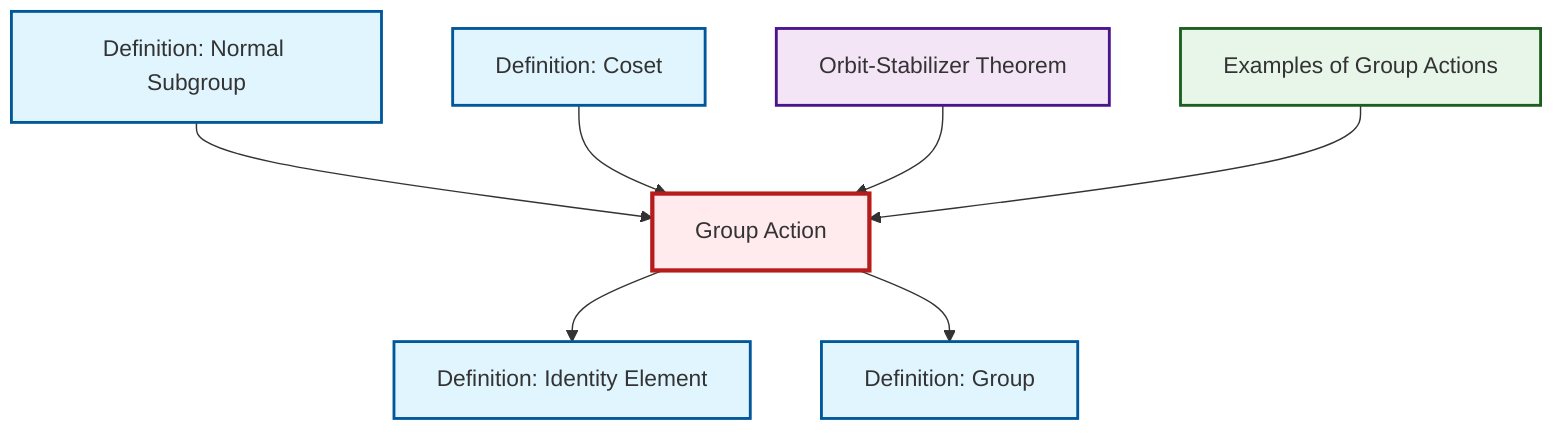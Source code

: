 graph TD
    classDef definition fill:#e1f5fe,stroke:#01579b,stroke-width:2px
    classDef theorem fill:#f3e5f5,stroke:#4a148c,stroke-width:2px
    classDef axiom fill:#fff3e0,stroke:#e65100,stroke-width:2px
    classDef example fill:#e8f5e9,stroke:#1b5e20,stroke-width:2px
    classDef current fill:#ffebee,stroke:#b71c1c,stroke-width:3px
    ex-group-action-examples["Examples of Group Actions"]:::example
    thm-orbit-stabilizer["Orbit-Stabilizer Theorem"]:::theorem
    def-group["Definition: Group"]:::definition
    def-normal-subgroup["Definition: Normal Subgroup"]:::definition
    def-identity-element["Definition: Identity Element"]:::definition
    def-coset["Definition: Coset"]:::definition
    def-group-action["Group Action"]:::definition
    def-group-action --> def-identity-element
    def-normal-subgroup --> def-group-action
    def-coset --> def-group-action
    thm-orbit-stabilizer --> def-group-action
    ex-group-action-examples --> def-group-action
    def-group-action --> def-group
    class def-group-action current